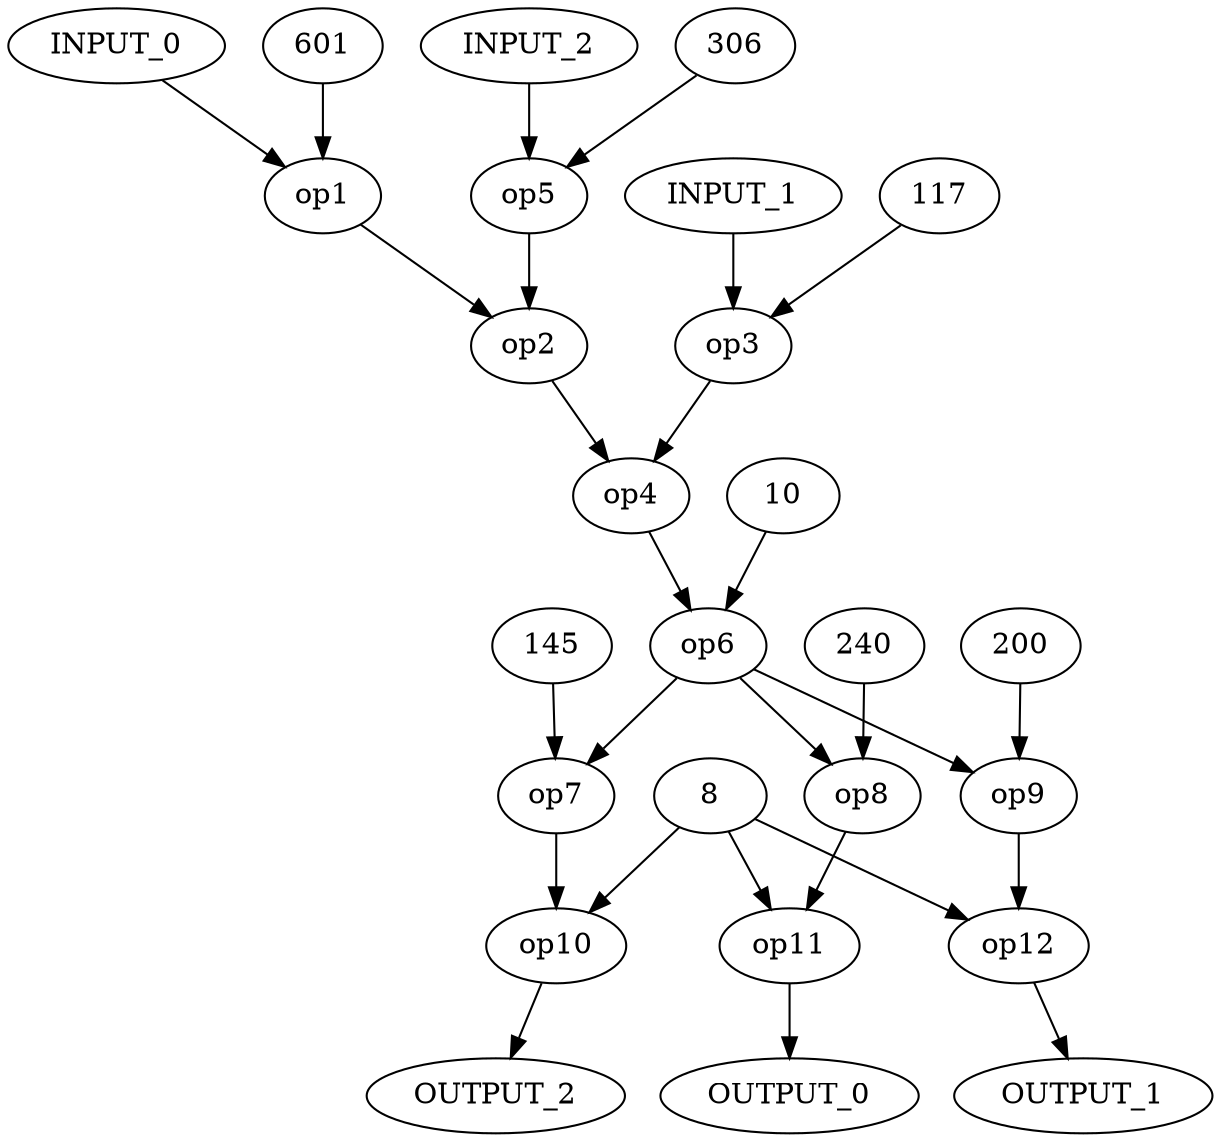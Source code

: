 digraph{

	# inputs
	"INPUT_0" [type=input]
	"INPUT_1" [type=input]
	"INPUT_2" [type=input]

	# operations
	"op1" [type=op,opcode=MULT] # MULT_1
	"op2" [type=op,opcode=ADD]  # ADD_1
	"op3" [type=op,opcode=MULT] # MULT_2
	"op4" [type=op,opcode=ADD]  # ADD_2
	"op5" [type=op,opcode=MULT] # MULT_3
	"op6" [type=op,opcode=SR]   # SR_1
	"op7" [type=op,opcode=MULT] # MULT_4
	"op8" [type=op,opcode=MULT] # MULT_5
	"op9" [type=op,opcode=MULT] # MULT_6
	"op10" [type=op,opcode=SR]  # SR_4
	"op11" [type=op,opcode=SR]  # SR_2
	"op12" [type=op,opcode=SR]  # SR_3

	# constants
	"601" [type=const,int=601]
	"117" [type=const,int=117]
	"306" [type=const,int=306]
	"10"  [type=const,int=10]
	"145" [type=const,int=145]
	"240" [type=const,int=240]
	"200" [type=const,int=200]
	"8"   [type=const,int=8]

	# outputs
	"OUTPUT_0" [type=output]
	"OUTPUT_1" [type=output]
	"OUTPUT_2" [type=output]

	# dependencies
	"op1" -> "op2"
	"op3" -> "op4"
	"op5" -> "op2"
	"op2" -> "op4"
	"op4" -> "op6"
	"op6" -> "op7"
	"op6" -> "op8"
	"op6" -> "op9"
	"op7" -> "op10"
	"op8" -> "op11"
	"op9" -> "op12"

	"INPUT_0" -> "op1"
	"601" -> "op1" [operand=1]
	"INPUT_1" -> "op3"
	"117" -> "op3" [operand=1]
	"INPUT_2" -> "op5"
	"306" -> "op5" [operand=1]
	"10" -> "op6" [operand=1]
	"145" -> "op7" [operand=1]
	"240" -> "op8" [operand=1]
	"200" -> "op9" [operand=1]
	"8" -> "op11" [operand=1]
	"8" -> "op12" [operand=1]
	"8" -> "op10" [operand=1]

	"op11" -> "OUTPUT_0"
	"op12" -> "OUTPUT_1"
	"op10" -> "OUTPUT_2"
}